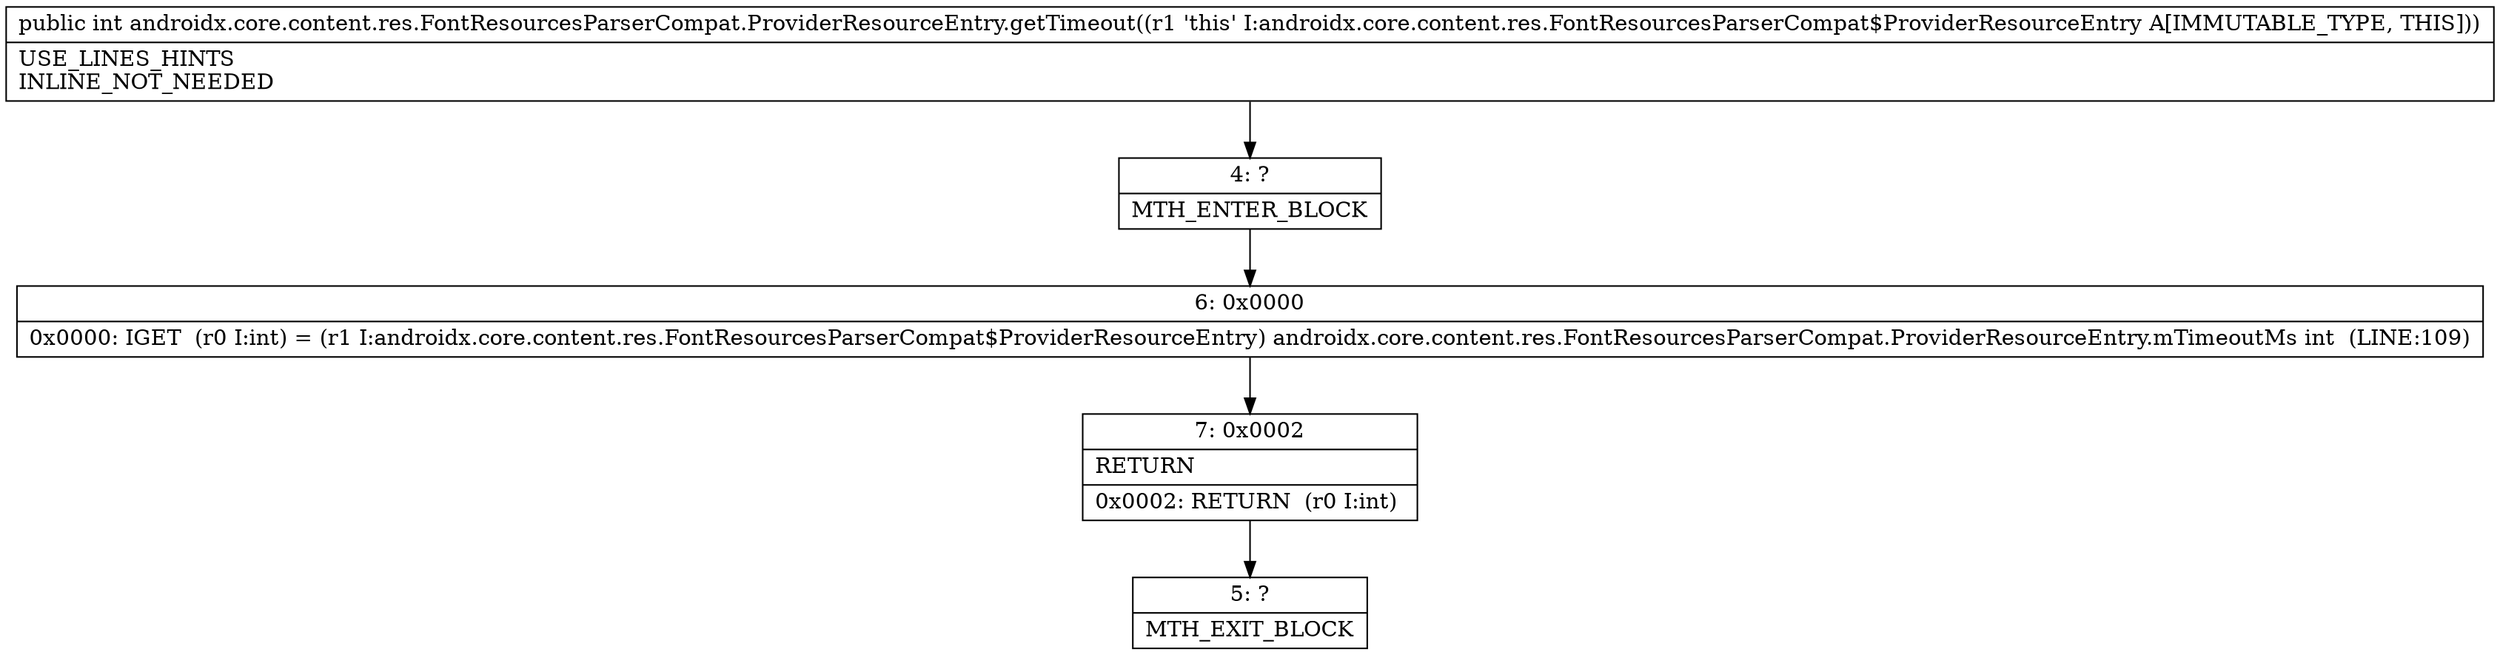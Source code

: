 digraph "CFG forandroidx.core.content.res.FontResourcesParserCompat.ProviderResourceEntry.getTimeout()I" {
Node_4 [shape=record,label="{4\:\ ?|MTH_ENTER_BLOCK\l}"];
Node_6 [shape=record,label="{6\:\ 0x0000|0x0000: IGET  (r0 I:int) = (r1 I:androidx.core.content.res.FontResourcesParserCompat$ProviderResourceEntry) androidx.core.content.res.FontResourcesParserCompat.ProviderResourceEntry.mTimeoutMs int  (LINE:109)\l}"];
Node_7 [shape=record,label="{7\:\ 0x0002|RETURN\l|0x0002: RETURN  (r0 I:int) \l}"];
Node_5 [shape=record,label="{5\:\ ?|MTH_EXIT_BLOCK\l}"];
MethodNode[shape=record,label="{public int androidx.core.content.res.FontResourcesParserCompat.ProviderResourceEntry.getTimeout((r1 'this' I:androidx.core.content.res.FontResourcesParserCompat$ProviderResourceEntry A[IMMUTABLE_TYPE, THIS]))  | USE_LINES_HINTS\lINLINE_NOT_NEEDED\l}"];
MethodNode -> Node_4;Node_4 -> Node_6;
Node_6 -> Node_7;
Node_7 -> Node_5;
}

